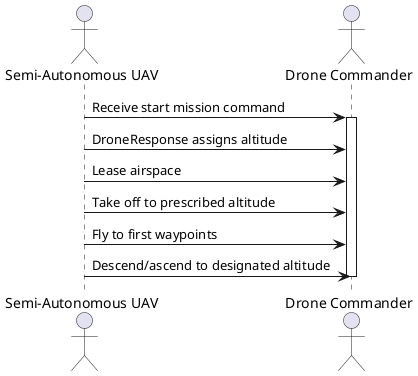 @startuml "Synchronized Takeoff Sequence Diagram"

actor "Semi-Autonomous UAV" as SemiAutoUAV
actor "Drone Commander" as DroneCommander

SemiAutoUAV -> DroneCommander: Receive start mission command
activate DroneCommander
SemiAutoUAV -> DroneCommander: DroneResponse assigns altitude
SemiAutoUAV -> DroneCommander: Lease airspace
SemiAutoUAV -> DroneCommander: Take off to prescribed altitude
SemiAutoUAV -> DroneCommander: Fly to first waypoints
SemiAutoUAV -> DroneCommander: Descend/ascend to designated altitude
Deactivate DroneCommander

@enduml
